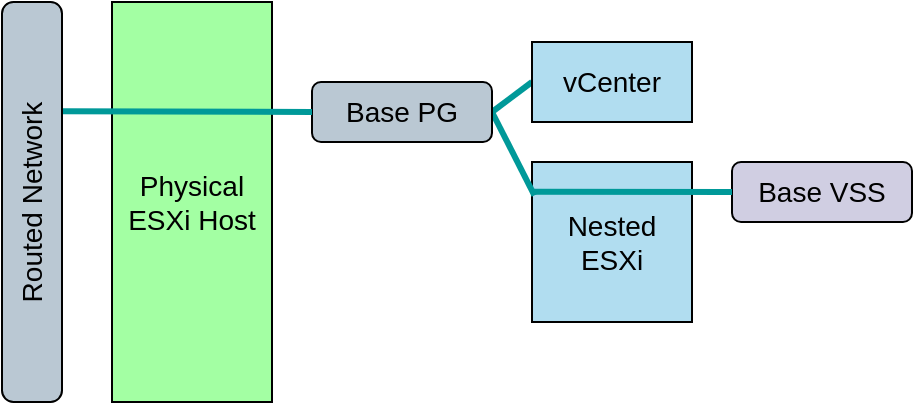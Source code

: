 <mxfile>
    <diagram name="Base" id="tK3A8KynTnOAC3yaelCi">
        <mxGraphModel dx="1652" dy="813" grid="1" gridSize="10" guides="1" tooltips="1" connect="1" arrows="1" fold="1" page="1" pageScale="1" pageWidth="827" pageHeight="1169" math="0" shadow="0">
            <root>
                <mxCell id="4wrY8-Yz3aDViMEOPcPy-0"/>
                <mxCell id="4wrY8-Yz3aDViMEOPcPy-1" parent="4wrY8-Yz3aDViMEOPcPy-0"/>
                <mxCell id="rxvxUCP9rLQc68GG6ByH-21" value="&lt;font color=&quot;#000000&quot; style=&quot;font-size: 14px;&quot;&gt;Nested ESXi&lt;/font&gt;" style="rounded=0;whiteSpace=wrap;html=1;fillColor=#b1ddf0;fontSize=14;strokeColor=#000000;" parent="4wrY8-Yz3aDViMEOPcPy-1" vertex="1">
                    <mxGeometry x="450" y="330" width="80" height="80" as="geometry"/>
                </mxCell>
                <mxCell id="rxvxUCP9rLQc68GG6ByH-28" value="&lt;font color=&quot;#000000&quot; style=&quot;font-size: 14px&quot;&gt;Base VSS&lt;/font&gt;" style="rounded=1;whiteSpace=wrap;html=1;fillColor=#d0cee2;fontSize=14;strokeColor=#000000;" parent="4wrY8-Yz3aDViMEOPcPy-1" vertex="1">
                    <mxGeometry x="550" y="330" width="90" height="30" as="geometry"/>
                </mxCell>
                <mxCell id="rxvxUCP9rLQc68GG6ByH-30" value="" style="edgeStyle=none;html=1;exitX=1;exitY=0.5;exitDx=0;exitDy=0;entryX=0;entryY=0.5;entryDx=0;entryDy=0;endArrow=none;endFill=0;strokeWidth=3;fontSize=14;strokeColor=#009999;" parent="4wrY8-Yz3aDViMEOPcPy-1" source="rxvxUCP9rLQc68GG6ByH-34" target="rxvxUCP9rLQc68GG6ByH-36" edge="1">
                    <mxGeometry relative="1" as="geometry">
                        <mxPoint x="430" y="265" as="sourcePoint"/>
                        <mxPoint x="630" y="445" as="targetPoint"/>
                    </mxGeometry>
                </mxCell>
                <mxCell id="rxvxUCP9rLQc68GG6ByH-32" value="" style="edgeStyle=none;html=1;exitX=1;exitY=0.5;exitDx=0;exitDy=0;endArrow=none;endFill=0;strokeWidth=3;fontSize=14;strokeColor=#009999;entryX=0.015;entryY=0.208;entryDx=0;entryDy=0;entryPerimeter=0;" parent="4wrY8-Yz3aDViMEOPcPy-1" source="rxvxUCP9rLQc68GG6ByH-34" target="rxvxUCP9rLQc68GG6ByH-21" edge="1">
                    <mxGeometry relative="1" as="geometry">
                        <mxPoint x="423" y="320" as="sourcePoint"/>
                        <mxPoint x="440" y="390" as="targetPoint"/>
                    </mxGeometry>
                </mxCell>
                <mxCell id="rxvxUCP9rLQc68GG6ByH-33" style="edgeStyle=none;html=1;entryX=0;entryY=0.5;entryDx=0;entryDy=0;endArrow=none;endFill=0;strokeWidth=3;fontSize=14;strokeColor=#009999;exitX=0.003;exitY=0.186;exitDx=0;exitDy=0;exitPerimeter=0;" parent="4wrY8-Yz3aDViMEOPcPy-1" source="rxvxUCP9rLQc68GG6ByH-21" target="rxvxUCP9rLQc68GG6ByH-28" edge="1">
                    <mxGeometry relative="1" as="geometry">
                        <mxPoint x="450" y="350" as="sourcePoint"/>
                        <mxPoint x="560" y="405" as="targetPoint"/>
                    </mxGeometry>
                </mxCell>
                <mxCell id="rxvxUCP9rLQc68GG6ByH-34" value="&lt;font color=&quot;#000000&quot; style=&quot;font-size: 14px&quot;&gt;Base&amp;nbsp;PG&lt;/font&gt;" style="rounded=1;whiteSpace=wrap;html=1;fillColor=#bac8d3;fontSize=14;strokeColor=#000000;" parent="4wrY8-Yz3aDViMEOPcPy-1" vertex="1">
                    <mxGeometry x="340" y="290" width="90" height="30" as="geometry"/>
                </mxCell>
                <mxCell id="rxvxUCP9rLQc68GG6ByH-36" value="&lt;font color=&quot;#000000&quot; style=&quot;font-size: 14px;&quot;&gt;vCenter&lt;/font&gt;" style="rounded=0;whiteSpace=wrap;html=1;fillColor=#b1ddf0;fontSize=14;strokeColor=#000000;" parent="4wrY8-Yz3aDViMEOPcPy-1" vertex="1">
                    <mxGeometry x="450" y="270" width="80" height="40" as="geometry"/>
                </mxCell>
                <mxCell id="rxvxUCP9rLQc68GG6ByH-37" value="&lt;font color=&quot;#000000&quot; style=&quot;font-size: 14px;&quot;&gt;Physical&lt;br style=&quot;font-size: 14px;&quot;&gt;ESXi Host&lt;/font&gt;" style="rounded=0;whiteSpace=wrap;html=1;fillColor=#A3FFA3;fontSize=14;strokeColor=#000000;" parent="4wrY8-Yz3aDViMEOPcPy-1" vertex="1">
                    <mxGeometry x="240" y="250" width="80" height="200" as="geometry"/>
                </mxCell>
                <mxCell id="rxvxUCP9rLQc68GG6ByH-38" style="edgeStyle=none;html=1;entryX=0;entryY=0.5;entryDx=0;entryDy=0;endArrow=none;endFill=0;strokeWidth=3;fontSize=14;strokeColor=#009999;exitX=0.727;exitY=1.001;exitDx=0;exitDy=0;exitPerimeter=0;" parent="4wrY8-Yz3aDViMEOPcPy-1" source="rxvxUCP9rLQc68GG6ByH-39" target="rxvxUCP9rLQc68GG6ByH-34" edge="1">
                    <mxGeometry relative="1" as="geometry">
                        <mxPoint x="218" y="285" as="sourcePoint"/>
                        <mxPoint x="342.5" y="310" as="targetPoint"/>
                    </mxGeometry>
                </mxCell>
                <mxCell id="rxvxUCP9rLQc68GG6ByH-39" value="&lt;font color=&quot;#000000&quot; style=&quot;font-size: 14px;&quot;&gt;Routed Network&lt;/font&gt;" style="rounded=1;whiteSpace=wrap;html=1;fillColor=#bac8d3;rotation=270;arcSize=19;fontSize=14;strokeColor=#000000;" parent="4wrY8-Yz3aDViMEOPcPy-1" vertex="1">
                    <mxGeometry x="100" y="335" width="200" height="30" as="geometry"/>
                </mxCell>
            </root>
        </mxGraphModel>
    </diagram>
    <diagram name="Tanzu/vSphere/NSX-T" id="K7p1_40th_jSEDVMfkTQ">
        <mxGraphModel dx="1652" dy="813" grid="1" gridSize="10" guides="1" tooltips="1" connect="1" arrows="1" fold="1" page="1" pageScale="1" pageWidth="827" pageHeight="1169" math="0" shadow="0">
            <root>
                <mxCell id="g4i4I0tqv_Fuks26QB1L-0"/>
                <mxCell id="g4i4I0tqv_Fuks26QB1L-1" parent="g4i4I0tqv_Fuks26QB1L-0"/>
                <mxCell id="g4i4I0tqv_Fuks26QB1L-2" style="edgeStyle=none;html=1;entryX=0;entryY=0.5;entryDx=0;entryDy=0;endArrow=none;endFill=0;strokeWidth=3;fontSize=14;strokeColor=#009999;" parent="g4i4I0tqv_Fuks26QB1L-1" target="g4i4I0tqv_Fuks26QB1L-6" edge="1">
                    <mxGeometry relative="1" as="geometry">
                        <mxPoint x="170" y="385" as="sourcePoint"/>
                    </mxGeometry>
                </mxCell>
                <mxCell id="g4i4I0tqv_Fuks26QB1L-3" value="&lt;font color=&quot;#000000&quot; style=&quot;font-size: 14px;&quot;&gt;Nested ESXi&lt;/font&gt;" style="rounded=0;whiteSpace=wrap;html=1;fillColor=#b1ddf0;fontSize=14;strokeColor=#000000;" parent="g4i4I0tqv_Fuks26QB1L-1" vertex="1">
                    <mxGeometry x="300" y="360" width="80" height="80" as="geometry"/>
                </mxCell>
                <mxCell id="g4i4I0tqv_Fuks26QB1L-4" style="edgeStyle=none;html=1;entryX=0;entryY=0.5;entryDx=0;entryDy=0;endArrow=none;endFill=0;strokeWidth=3;fontSize=14;strokeColor=#009999;exitX=0.003;exitY=0.813;exitDx=0;exitDy=0;exitPerimeter=0;" parent="g4i4I0tqv_Fuks26QB1L-1" source="g4i4I0tqv_Fuks26QB1L-3" target="g4i4I0tqv_Fuks26QB1L-8" edge="1">
                    <mxGeometry relative="1" as="geometry">
                        <mxPoint x="300" y="425" as="sourcePoint"/>
                    </mxGeometry>
                </mxCell>
                <mxCell id="g4i4I0tqv_Fuks26QB1L-5" style="edgeStyle=none;html=1;exitX=0.99;exitY=0.49;exitDx=0;exitDy=0;endArrow=none;endFill=0;strokeWidth=3;fontSize=14;strokeColor=#009999;entryX=0.015;entryY=0.825;entryDx=0;entryDy=0;entryPerimeter=0;exitPerimeter=0;" parent="g4i4I0tqv_Fuks26QB1L-1" source="g4i4I0tqv_Fuks26QB1L-6" target="g4i4I0tqv_Fuks26QB1L-3" edge="1">
                    <mxGeometry relative="1" as="geometry">
                        <mxPoint x="290" y="430" as="targetPoint"/>
                    </mxGeometry>
                </mxCell>
                <mxCell id="g4i4I0tqv_Fuks26QB1L-6" value="&lt;font color=&quot;#000000&quot; style=&quot;font-size: 14px&quot;&gt;TEG PG&lt;/font&gt;" style="rounded=1;whiteSpace=wrap;html=1;fillColor=#bac8d3;fontSize=14;strokeColor=#000000;" parent="g4i4I0tqv_Fuks26QB1L-1" vertex="1">
                    <mxGeometry x="190" y="370" width="90" height="30" as="geometry"/>
                </mxCell>
                <mxCell id="g4i4I0tqv_Fuks26QB1L-7" style="edgeStyle=none;html=1;exitX=0.986;exitY=0.503;exitDx=0;exitDy=0;entryX=0.008;entryY=0.72;entryDx=0;entryDy=0;endArrow=none;endFill=0;strokeWidth=3;fontSize=14;strokeColor=#009999;entryPerimeter=0;exitPerimeter=0;" parent="g4i4I0tqv_Fuks26QB1L-1" source="g4i4I0tqv_Fuks26QB1L-8" target="g4i4I0tqv_Fuks26QB1L-11" edge="1">
                    <mxGeometry relative="1" as="geometry"/>
                </mxCell>
                <mxCell id="g4i4I0tqv_Fuks26QB1L-9" style="edgeStyle=none;html=1;exitX=0.984;exitY=0.482;exitDx=0;exitDy=0;entryX=0.015;entryY=0.247;entryDx=0;entryDy=0;endArrow=none;endFill=0;strokeWidth=3;fontSize=14;strokeColor=#009999;entryPerimeter=0;exitPerimeter=0;" parent="g4i4I0tqv_Fuks26QB1L-1" source="g4i4I0tqv_Fuks26QB1L-10" target="g4i4I0tqv_Fuks26QB1L-11" edge="1">
                    <mxGeometry relative="1" as="geometry"/>
                </mxCell>
                <mxCell id="g4i4I0tqv_Fuks26QB1L-10" value="&lt;font color=&quot;#000000&quot; style=&quot;font-size: 14px&quot;&gt;Base VSS&lt;/font&gt;" style="rounded=1;whiteSpace=wrap;html=1;fillColor=#d0cee2;fontSize=14;strokeColor=#000000;" parent="g4i4I0tqv_Fuks26QB1L-1" vertex="1">
                    <mxGeometry x="400" y="360" width="90" height="30" as="geometry"/>
                </mxCell>
                <mxCell id="g4i4I0tqv_Fuks26QB1L-11" value="&lt;font color=&quot;#000000&quot; style=&quot;font-size: 14px;&quot;&gt;NSX Edge&lt;/font&gt;" style="rounded=0;whiteSpace=wrap;html=1;fillColor=#F0E2C2;fontSize=14;strokeColor=#000000;" parent="g4i4I0tqv_Fuks26QB1L-1" vertex="1">
                    <mxGeometry x="510" y="360" width="80" height="30" as="geometry"/>
                </mxCell>
                <mxCell id="g4i4I0tqv_Fuks26QB1L-12" value="" style="edgeStyle=none;html=1;exitX=1;exitY=0.5;exitDx=0;exitDy=0;entryX=0;entryY=0.5;entryDx=0;entryDy=0;endArrow=none;endFill=0;strokeWidth=3;fontSize=14;strokeColor=#009999;" parent="g4i4I0tqv_Fuks26QB1L-1" source="g4i4I0tqv_Fuks26QB1L-16" target="g4i4I0tqv_Fuks26QB1L-18" edge="1">
                    <mxGeometry relative="1" as="geometry">
                        <mxPoint x="280" y="255" as="sourcePoint"/>
                        <mxPoint x="480" y="435" as="targetPoint"/>
                    </mxGeometry>
                </mxCell>
                <mxCell id="g4i4I0tqv_Fuks26QB1L-13" value="" style="edgeStyle=none;html=1;exitX=1;exitY=0.5;exitDx=0;exitDy=0;entryX=0;entryY=0.5;entryDx=0;entryDy=0;endArrow=none;endFill=0;strokeWidth=3;fontSize=14;strokeColor=#009999;" parent="g4i4I0tqv_Fuks26QB1L-1" source="g4i4I0tqv_Fuks26QB1L-16" target="g4i4I0tqv_Fuks26QB1L-17" edge="1">
                    <mxGeometry relative="1" as="geometry">
                        <mxPoint x="290" y="265" as="sourcePoint"/>
                        <mxPoint x="310" y="330" as="targetPoint"/>
                    </mxGeometry>
                </mxCell>
                <mxCell id="g4i4I0tqv_Fuks26QB1L-14" value="" style="edgeStyle=none;html=1;exitX=1;exitY=0.5;exitDx=0;exitDy=0;endArrow=none;endFill=0;strokeWidth=3;fontSize=14;strokeColor=#009999;entryX=0.015;entryY=0.208;entryDx=0;entryDy=0;entryPerimeter=0;" parent="g4i4I0tqv_Fuks26QB1L-1" source="g4i4I0tqv_Fuks26QB1L-16" target="g4i4I0tqv_Fuks26QB1L-3" edge="1">
                    <mxGeometry relative="1" as="geometry">
                        <mxPoint x="273" y="310" as="sourcePoint"/>
                        <mxPoint x="290" y="380" as="targetPoint"/>
                    </mxGeometry>
                </mxCell>
                <mxCell id="g4i4I0tqv_Fuks26QB1L-15" style="edgeStyle=none;html=1;entryX=0;entryY=0.5;entryDx=0;entryDy=0;endArrow=none;endFill=0;strokeWidth=3;fontSize=14;strokeColor=#009999;exitX=0.003;exitY=0.186;exitDx=0;exitDy=0;exitPerimeter=0;" parent="g4i4I0tqv_Fuks26QB1L-1" source="g4i4I0tqv_Fuks26QB1L-3" target="g4i4I0tqv_Fuks26QB1L-10" edge="1">
                    <mxGeometry relative="1" as="geometry">
                        <mxPoint x="300" y="380" as="sourcePoint"/>
                        <mxPoint x="410" y="435" as="targetPoint"/>
                    </mxGeometry>
                </mxCell>
                <mxCell id="g4i4I0tqv_Fuks26QB1L-16" value="&lt;font color=&quot;#000000&quot; style=&quot;font-size: 14px&quot;&gt;Base&amp;nbsp;PG&lt;/font&gt;" style="rounded=1;whiteSpace=wrap;html=1;fillColor=#bac8d3;fontSize=14;strokeColor=#000000;" parent="g4i4I0tqv_Fuks26QB1L-1" vertex="1">
                    <mxGeometry x="190" y="280" width="90" height="30" as="geometry"/>
                </mxCell>
                <mxCell id="g4i4I0tqv_Fuks26QB1L-17" value="&lt;font color=&quot;#000000&quot; style=&quot;font-size: 14px;&quot;&gt;NSX Manager&lt;/font&gt;" style="rounded=0;whiteSpace=wrap;html=1;fillColor=#b1ddf0;fontSize=14;strokeColor=#000000;" parent="g4i4I0tqv_Fuks26QB1L-1" vertex="1">
                    <mxGeometry x="300" y="240" width="80" height="40" as="geometry"/>
                </mxCell>
                <mxCell id="g4i4I0tqv_Fuks26QB1L-18" value="&lt;font color=&quot;#000000&quot; style=&quot;font-size: 14px;&quot;&gt;vCenter&lt;/font&gt;" style="rounded=0;whiteSpace=wrap;html=1;fillColor=#b1ddf0;fontSize=14;strokeColor=#000000;" parent="g4i4I0tqv_Fuks26QB1L-1" vertex="1">
                    <mxGeometry x="300" y="300" width="80" height="40" as="geometry"/>
                </mxCell>
                <mxCell id="g4i4I0tqv_Fuks26QB1L-19" value="&lt;font color=&quot;#000000&quot; style=&quot;font-size: 14px;&quot;&gt;Physical&lt;br style=&quot;font-size: 14px;&quot;&gt;ESXi Host&lt;/font&gt;" style="rounded=0;whiteSpace=wrap;html=1;fillColor=#A3FFA3;fontSize=14;strokeColor=#000000;" parent="g4i4I0tqv_Fuks26QB1L-1" vertex="1">
                    <mxGeometry x="90" y="240" width="80" height="200" as="geometry"/>
                </mxCell>
                <mxCell id="g4i4I0tqv_Fuks26QB1L-20" style="edgeStyle=none;html=1;entryX=0;entryY=0.5;entryDx=0;entryDy=0;endArrow=none;endFill=0;strokeWidth=3;fontSize=14;strokeColor=#009999;exitX=0.727;exitY=1.001;exitDx=0;exitDy=0;exitPerimeter=0;" parent="g4i4I0tqv_Fuks26QB1L-1" source="g4i4I0tqv_Fuks26QB1L-21" target="g4i4I0tqv_Fuks26QB1L-16" edge="1">
                    <mxGeometry relative="1" as="geometry">
                        <mxPoint x="68" y="275" as="sourcePoint"/>
                        <mxPoint x="192.5" y="300" as="targetPoint"/>
                    </mxGeometry>
                </mxCell>
                <mxCell id="g4i4I0tqv_Fuks26QB1L-21" value="&lt;font color=&quot;#000000&quot; style=&quot;font-size: 14px;&quot;&gt;Routed Network&lt;/font&gt;" style="rounded=1;whiteSpace=wrap;html=1;fillColor=#bac8d3;rotation=270;arcSize=19;fontSize=14;strokeColor=#000000;" parent="g4i4I0tqv_Fuks26QB1L-1" vertex="1">
                    <mxGeometry x="-50" y="325" width="200" height="30" as="geometry"/>
                </mxCell>
                <mxCell id="g4i4I0tqv_Fuks26QB1L-25" style="edgeStyle=none;html=1;exitX=1;exitY=0.5;exitDx=0;exitDy=0;entryX=0;entryY=0.5;entryDx=0;entryDy=0;endArrow=none;endFill=0;strokeWidth=3;fontSize=14;strokeColor=#009999;" parent="g4i4I0tqv_Fuks26QB1L-1" source="g4i4I0tqv_Fuks26QB1L-8" target="g4i4I0tqv_Fuks26QB1L-23" edge="1">
                    <mxGeometry relative="1" as="geometry">
                        <mxPoint x="498.56" y="384.46" as="sourcePoint"/>
                        <mxPoint x="521.2" y="377.41" as="targetPoint"/>
                    </mxGeometry>
                </mxCell>
                <mxCell id="g4i4I0tqv_Fuks26QB1L-8" value="&lt;font color=&quot;#000000&quot; style=&quot;font-size: 14px&quot;&gt;NSX VDS&lt;/font&gt;" style="rounded=1;whiteSpace=wrap;html=1;fillColor=#d0cee2;fontSize=14;strokeColor=#000000;" parent="g4i4I0tqv_Fuks26QB1L-1" vertex="1">
                    <mxGeometry x="400" y="410" width="90" height="30" as="geometry"/>
                </mxCell>
                <mxCell id="g4i4I0tqv_Fuks26QB1L-23" value="&lt;font color=&quot;#000000&quot; style=&quot;font-size: 14px&quot;&gt;Supervisor Cluster&lt;/font&gt;" style="rounded=0;whiteSpace=wrap;html=1;fillColor=#F0E2C2;fontSize=14;strokeColor=#000000;" parent="g4i4I0tqv_Fuks26QB1L-1" vertex="1">
                    <mxGeometry x="510" y="400" width="80" height="40" as="geometry"/>
                </mxCell>
            </root>
        </mxGraphModel>
    </diagram>
    <diagram name="Tanzu/Multi-Cloud/Avi" id="4Md6c_fVoPyAcnvcIY_P">
        <mxGraphModel dx="1652" dy="813" grid="1" gridSize="10" guides="1" tooltips="1" connect="1" arrows="1" fold="1" page="1" pageScale="1" pageWidth="827" pageHeight="1169" math="0" shadow="0">
            <root>
                <mxCell id="IWIfJaXxoviTpQNNbO5s-0"/>
                <mxCell id="IWIfJaXxoviTpQNNbO5s-1" parent="IWIfJaXxoviTpQNNbO5s-0"/>
                <mxCell id="IWIfJaXxoviTpQNNbO5s-2" style="edgeStyle=none;html=1;entryX=0;entryY=0.5;entryDx=0;entryDy=0;endArrow=none;endFill=0;strokeWidth=3;fontSize=14;strokeColor=#009999;" parent="IWIfJaXxoviTpQNNbO5s-1" target="IWIfJaXxoviTpQNNbO5s-6" edge="1">
                    <mxGeometry relative="1" as="geometry">
                        <mxPoint x="65" y="385" as="sourcePoint"/>
                    </mxGeometry>
                </mxCell>
                <mxCell id="IWIfJaXxoviTpQNNbO5s-3" value="&lt;font color=&quot;#000000&quot; style=&quot;font-size: 14px;&quot;&gt;Nested ESXi&lt;/font&gt;" style="rounded=0;whiteSpace=wrap;html=1;fillColor=#b1ddf0;fontSize=14;strokeColor=#000000;" parent="IWIfJaXxoviTpQNNbO5s-1" vertex="1">
                    <mxGeometry x="300" y="360" width="80" height="80" as="geometry"/>
                </mxCell>
                <mxCell id="IWIfJaXxoviTpQNNbO5s-4" style="edgeStyle=none;html=1;entryX=0;entryY=0.5;entryDx=0;entryDy=0;endArrow=none;endFill=0;strokeWidth=3;fontSize=14;strokeColor=#009999;exitX=0.003;exitY=0.813;exitDx=0;exitDy=0;exitPerimeter=0;" parent="IWIfJaXxoviTpQNNbO5s-1" source="IWIfJaXxoviTpQNNbO5s-3" target="IWIfJaXxoviTpQNNbO5s-22" edge="1">
                    <mxGeometry relative="1" as="geometry">
                        <mxPoint x="300" y="425" as="sourcePoint"/>
                    </mxGeometry>
                </mxCell>
                <mxCell id="IWIfJaXxoviTpQNNbO5s-5" style="edgeStyle=none;html=1;exitX=0.99;exitY=0.49;exitDx=0;exitDy=0;endArrow=none;endFill=0;strokeWidth=3;fontSize=14;strokeColor=#009999;entryX=0.015;entryY=0.825;entryDx=0;entryDy=0;entryPerimeter=0;exitPerimeter=0;" parent="IWIfJaXxoviTpQNNbO5s-1" source="IWIfJaXxoviTpQNNbO5s-6" target="IWIfJaXxoviTpQNNbO5s-3" edge="1">
                    <mxGeometry relative="1" as="geometry">
                        <mxPoint x="290" y="430" as="targetPoint"/>
                    </mxGeometry>
                </mxCell>
                <mxCell id="IWIfJaXxoviTpQNNbO5s-6" value="&lt;font color=&quot;#000000&quot; style=&quot;font-size: 14px&quot;&gt;Trunk PG&lt;/font&gt;" style="rounded=1;whiteSpace=wrap;html=1;fillColor=#bac8d3;fontSize=14;strokeColor=#000000;" parent="IWIfJaXxoviTpQNNbO5s-1" vertex="1">
                    <mxGeometry x="190" y="370" width="90" height="30" as="geometry"/>
                </mxCell>
                <mxCell id="IWIfJaXxoviTpQNNbO5s-7" style="edgeStyle=none;html=1;exitX=0.986;exitY=0.503;exitDx=0;exitDy=0;entryX=0.008;entryY=0.72;entryDx=0;entryDy=0;endArrow=none;endFill=0;strokeWidth=3;fontSize=14;strokeColor=#009999;entryPerimeter=0;exitPerimeter=0;startArrow=none;" parent="IWIfJaXxoviTpQNNbO5s-1" source="IWIfJaXxoviTpQNNbO5s-25" target="IWIfJaXxoviTpQNNbO5s-10" edge="1">
                    <mxGeometry relative="1" as="geometry"/>
                </mxCell>
                <mxCell id="IWIfJaXxoviTpQNNbO5s-9" value="&lt;font color=&quot;#000000&quot; style=&quot;font-size: 14px&quot;&gt;Base VSS&lt;/font&gt;" style="rounded=1;whiteSpace=wrap;html=1;fillColor=#d0cee2;fontSize=14;strokeColor=#000000;" parent="IWIfJaXxoviTpQNNbO5s-1" vertex="1">
                    <mxGeometry x="400" y="360" width="90" height="30" as="geometry"/>
                </mxCell>
                <mxCell id="IWIfJaXxoviTpQNNbO5s-11" value="" style="edgeStyle=none;html=1;exitX=1;exitY=0.5;exitDx=0;exitDy=0;entryX=0;entryY=0.5;entryDx=0;entryDy=0;endArrow=none;endFill=0;strokeWidth=3;fontSize=14;strokeColor=#009999;" parent="IWIfJaXxoviTpQNNbO5s-1" source="IWIfJaXxoviTpQNNbO5s-15" target="IWIfJaXxoviTpQNNbO5s-17" edge="1">
                    <mxGeometry relative="1" as="geometry">
                        <mxPoint x="280" y="255" as="sourcePoint"/>
                        <mxPoint x="480" y="435" as="targetPoint"/>
                    </mxGeometry>
                </mxCell>
                <mxCell id="IWIfJaXxoviTpQNNbO5s-12" value="" style="edgeStyle=none;html=1;exitX=1;exitY=0.5;exitDx=0;exitDy=0;entryX=0;entryY=0.5;entryDx=0;entryDy=0;endArrow=none;endFill=0;strokeWidth=3;fontSize=14;strokeColor=#009999;" parent="IWIfJaXxoviTpQNNbO5s-1" source="IWIfJaXxoviTpQNNbO5s-15" target="IWIfJaXxoviTpQNNbO5s-16" edge="1">
                    <mxGeometry relative="1" as="geometry">
                        <mxPoint x="290" y="265" as="sourcePoint"/>
                        <mxPoint x="310" y="330" as="targetPoint"/>
                    </mxGeometry>
                </mxCell>
                <mxCell id="IWIfJaXxoviTpQNNbO5s-13" value="" style="edgeStyle=none;html=1;exitX=1;exitY=0.5;exitDx=0;exitDy=0;endArrow=none;endFill=0;strokeWidth=3;fontSize=14;strokeColor=#009999;entryX=0.015;entryY=0.208;entryDx=0;entryDy=0;entryPerimeter=0;" parent="IWIfJaXxoviTpQNNbO5s-1" source="IWIfJaXxoviTpQNNbO5s-15" target="IWIfJaXxoviTpQNNbO5s-3" edge="1">
                    <mxGeometry relative="1" as="geometry">
                        <mxPoint x="273" y="310" as="sourcePoint"/>
                        <mxPoint x="290" y="380" as="targetPoint"/>
                    </mxGeometry>
                </mxCell>
                <mxCell id="IWIfJaXxoviTpQNNbO5s-14" style="edgeStyle=none;html=1;entryX=0;entryY=0.5;entryDx=0;entryDy=0;endArrow=none;endFill=0;strokeWidth=3;fontSize=14;strokeColor=#009999;exitX=0.003;exitY=0.186;exitDx=0;exitDy=0;exitPerimeter=0;" parent="IWIfJaXxoviTpQNNbO5s-1" source="IWIfJaXxoviTpQNNbO5s-3" target="IWIfJaXxoviTpQNNbO5s-9" edge="1">
                    <mxGeometry relative="1" as="geometry">
                        <mxPoint x="300" y="380" as="sourcePoint"/>
                        <mxPoint x="410" y="435" as="targetPoint"/>
                    </mxGeometry>
                </mxCell>
                <mxCell id="IWIfJaXxoviTpQNNbO5s-15" value="&lt;font color=&quot;#000000&quot; style=&quot;font-size: 14px&quot;&gt;Base&amp;nbsp;PG&lt;/font&gt;" style="rounded=1;whiteSpace=wrap;html=1;fillColor=#bac8d3;fontSize=14;strokeColor=#000000;" parent="IWIfJaXxoviTpQNNbO5s-1" vertex="1">
                    <mxGeometry x="190" y="280" width="90" height="30" as="geometry"/>
                </mxCell>
                <mxCell id="IWIfJaXxoviTpQNNbO5s-16" value="&lt;font color=&quot;#000000&quot; style=&quot;font-size: 14px&quot;&gt;Avi Controller&lt;/font&gt;" style="rounded=0;whiteSpace=wrap;html=1;fillColor=#b1ddf0;fontSize=14;strokeColor=#000000;" parent="IWIfJaXxoviTpQNNbO5s-1" vertex="1">
                    <mxGeometry x="300" y="240" width="80" height="40" as="geometry"/>
                </mxCell>
                <mxCell id="IWIfJaXxoviTpQNNbO5s-17" value="&lt;font color=&quot;#000000&quot; style=&quot;font-size: 14px;&quot;&gt;vCenter&lt;/font&gt;" style="rounded=0;whiteSpace=wrap;html=1;fillColor=#b1ddf0;fontSize=14;strokeColor=#000000;" parent="IWIfJaXxoviTpQNNbO5s-1" vertex="1">
                    <mxGeometry x="300" y="300" width="80" height="40" as="geometry"/>
                </mxCell>
                <mxCell id="IWIfJaXxoviTpQNNbO5s-18" value="&lt;font color=&quot;#000000&quot; style=&quot;font-size: 14px;&quot;&gt;Physical&lt;br style=&quot;font-size: 14px;&quot;&gt;ESXi Host&lt;/font&gt;" style="rounded=0;whiteSpace=wrap;html=1;fillColor=#A3FFA3;fontSize=14;strokeColor=#000000;" parent="IWIfJaXxoviTpQNNbO5s-1" vertex="1">
                    <mxGeometry x="90" y="240" width="80" height="200" as="geometry"/>
                </mxCell>
                <mxCell id="IWIfJaXxoviTpQNNbO5s-19" style="edgeStyle=none;html=1;entryX=0;entryY=0.5;entryDx=0;entryDy=0;endArrow=none;endFill=0;strokeWidth=3;fontSize=14;strokeColor=#009999;exitX=0.727;exitY=1.001;exitDx=0;exitDy=0;exitPerimeter=0;" parent="IWIfJaXxoviTpQNNbO5s-1" source="IWIfJaXxoviTpQNNbO5s-20" target="IWIfJaXxoviTpQNNbO5s-15" edge="1">
                    <mxGeometry relative="1" as="geometry">
                        <mxPoint x="68" y="275" as="sourcePoint"/>
                        <mxPoint x="192.5" y="300" as="targetPoint"/>
                    </mxGeometry>
                </mxCell>
                <mxCell id="IWIfJaXxoviTpQNNbO5s-20" value="&lt;font color=&quot;#000000&quot; style=&quot;font-size: 14px;&quot;&gt;Routed Network&lt;/font&gt;" style="rounded=1;whiteSpace=wrap;html=1;fillColor=#bac8d3;rotation=270;arcSize=19;fontSize=14;strokeColor=#000000;" parent="IWIfJaXxoviTpQNNbO5s-1" vertex="1">
                    <mxGeometry x="-50" y="325" width="200" height="30" as="geometry"/>
                </mxCell>
                <mxCell id="IWIfJaXxoviTpQNNbO5s-22" value="&lt;font color=&quot;#000000&quot; style=&quot;font-size: 14px&quot;&gt;Trunk VDS&lt;/font&gt;" style="rounded=1;whiteSpace=wrap;html=1;fillColor=#d0cee2;fontSize=14;strokeColor=#000000;" parent="IWIfJaXxoviTpQNNbO5s-1" vertex="1">
                    <mxGeometry x="400" y="410" width="90" height="30" as="geometry"/>
                </mxCell>
                <mxCell id="IWIfJaXxoviTpQNNbO5s-23" value="&lt;font color=&quot;#000000&quot; style=&quot;font-size: 14px&quot;&gt;TKG Nodes&amp;nbsp;&lt;/font&gt;" style="rounded=0;whiteSpace=wrap;html=1;fillColor=#F0E2C2;fontSize=14;strokeColor=#000000;" parent="IWIfJaXxoviTpQNNbO5s-1" vertex="1">
                    <mxGeometry x="620" y="400" width="80" height="40" as="geometry"/>
                </mxCell>
                <mxCell id="IWIfJaXxoviTpQNNbO5s-30" style="edgeStyle=none;html=1;exitX=1;exitY=0.5;exitDx=0;exitDy=0;entryX=0;entryY=0.25;entryDx=0;entryDy=0;labelBackgroundColor=#00994D;fontSize=14;fontColor=#00CCCC;endArrow=none;endFill=0;strokeColor=#009999;strokeWidth=3;" parent="IWIfJaXxoviTpQNNbO5s-1" source="IWIfJaXxoviTpQNNbO5s-24" target="IWIfJaXxoviTpQNNbO5s-10" edge="1">
                    <mxGeometry relative="1" as="geometry"/>
                </mxCell>
                <mxCell id="IWIfJaXxoviTpQNNbO5s-24" value="&lt;font color=&quot;#000000&quot; style=&quot;font-size: 14px&quot;&gt;vm-network PG&lt;/font&gt;" style="rounded=1;whiteSpace=wrap;html=1;fontSize=14;strokeColor=#000000;fillColor=#CCFFCC;" parent="IWIfJaXxoviTpQNNbO5s-1" vertex="1">
                    <mxGeometry x="480" y="350" width="110" height="20" as="geometry"/>
                </mxCell>
                <mxCell id="IWIfJaXxoviTpQNNbO5s-25" value="&lt;font color=&quot;#000000&quot; style=&quot;font-size: 14px&quot;&gt;VIP VLAN/PG&lt;/font&gt;" style="rounded=1;whiteSpace=wrap;html=1;fontSize=14;strokeColor=#000000;fillColor=#CCFFCC;" parent="IWIfJaXxoviTpQNNbO5s-1" vertex="1">
                    <mxGeometry x="480" y="400" width="110" height="20" as="geometry"/>
                </mxCell>
                <mxCell id="IWIfJaXxoviTpQNNbO5s-29" style="edgeStyle=none;html=1;exitX=1;exitY=0.5;exitDx=0;exitDy=0;entryX=0;entryY=0.5;entryDx=0;entryDy=0;labelBackgroundColor=#00994D;fontSize=14;fontColor=#00CCCC;strokeColor=#009999;endArrow=none;endFill=0;strokeWidth=3;" parent="IWIfJaXxoviTpQNNbO5s-1" source="IWIfJaXxoviTpQNNbO5s-27" target="IWIfJaXxoviTpQNNbO5s-23" edge="1">
                    <mxGeometry relative="1" as="geometry"/>
                </mxCell>
                <mxCell id="Bm3UpFKuO1vXyt_ZwKGh-0" style="edgeStyle=none;html=1;exitX=1;exitY=0.5;exitDx=0;exitDy=0;entryX=0;entryY=0.75;entryDx=0;entryDy=0;labelBackgroundColor=#00994D;fontSize=14;fontColor=#00CCCC;endArrow=none;endFill=0;strokeColor=#009999;strokeWidth=3;" parent="IWIfJaXxoviTpQNNbO5s-1" source="IWIfJaXxoviTpQNNbO5s-27" target="IWIfJaXxoviTpQNNbO5s-10" edge="1">
                    <mxGeometry relative="1" as="geometry"/>
                </mxCell>
                <mxCell id="IWIfJaXxoviTpQNNbO5s-27" value="&lt;font color=&quot;#000000&quot; style=&quot;font-size: 14px&quot;&gt;Node VLAN/PG&lt;/font&gt;" style="rounded=1;whiteSpace=wrap;html=1;fontSize=14;strokeColor=#000000;fillColor=#CCFFCC;" parent="IWIfJaXxoviTpQNNbO5s-1" vertex="1">
                    <mxGeometry x="480" y="420" width="110" height="20" as="geometry"/>
                </mxCell>
                <mxCell id="IWIfJaXxoviTpQNNbO5s-10" value="&lt;font color=&quot;#000000&quot; style=&quot;font-size: 14px&quot;&gt;Avi SE&lt;/font&gt;" style="rounded=0;whiteSpace=wrap;html=1;fillColor=#F0E2C2;fontSize=14;strokeColor=#000000;" parent="IWIfJaXxoviTpQNNbO5s-1" vertex="1">
                    <mxGeometry x="620" y="350" width="80" height="30" as="geometry"/>
                </mxCell>
            </root>
        </mxGraphModel>
    </diagram>
    <diagram id="fDrhJ2PhEQlerFfhoCLE" name="NSX-T-Opinionated">
        <mxGraphModel dx="1652" dy="813" grid="1" gridSize="10" guides="1" tooltips="1" connect="1" arrows="1" fold="1" page="1" pageScale="1" pageWidth="827" pageHeight="1169" math="0" shadow="0">
            <root>
                <mxCell id="0"/>
                <mxCell id="1" parent="0"/>
                <mxCell id="15" style="edgeStyle=none;html=1;entryX=0;entryY=0.5;entryDx=0;entryDy=0;endArrow=none;endFill=0;strokeWidth=3;fontSize=14;strokeColor=#009999;" parent="1" target="9" edge="1">
                    <mxGeometry relative="1" as="geometry">
                        <mxPoint x="310" y="385" as="sourcePoint"/>
                    </mxGeometry>
                </mxCell>
                <mxCell id="5" value="&lt;font color=&quot;#000000&quot; style=&quot;font-size: 14px;&quot;&gt;Nested ESXi&lt;/font&gt;" style="rounded=0;whiteSpace=wrap;html=1;fillColor=#b1ddf0;fontSize=14;strokeColor=#000000;" parent="1" vertex="1">
                    <mxGeometry x="440" y="360" width="80" height="80" as="geometry"/>
                </mxCell>
                <mxCell id="20" style="edgeStyle=none;html=1;entryX=0;entryY=0.5;entryDx=0;entryDy=0;endArrow=none;endFill=0;strokeWidth=3;fontSize=14;strokeColor=#009999;exitX=0.003;exitY=0.813;exitDx=0;exitDy=0;exitPerimeter=0;" parent="1" source="5" target="12" edge="1">
                    <mxGeometry relative="1" as="geometry">
                        <mxPoint x="440" y="425" as="sourcePoint"/>
                    </mxGeometry>
                </mxCell>
                <mxCell id="19" style="edgeStyle=none;html=1;exitX=0.99;exitY=0.49;exitDx=0;exitDy=0;endArrow=none;endFill=0;strokeWidth=3;fontSize=14;strokeColor=#009999;entryX=0.015;entryY=0.825;entryDx=0;entryDy=0;entryPerimeter=0;exitPerimeter=0;" parent="1" source="9" target="5" edge="1">
                    <mxGeometry relative="1" as="geometry">
                        <mxPoint x="430" y="430" as="targetPoint"/>
                    </mxGeometry>
                </mxCell>
                <mxCell id="9" value="&lt;font color=&quot;#000000&quot; style=&quot;font-size: 14px&quot;&gt;TEG PG&lt;/font&gt;" style="rounded=1;whiteSpace=wrap;html=1;fillColor=#bac8d3;fontSize=14;strokeColor=#000000;" parent="1" vertex="1">
                    <mxGeometry x="330" y="370" width="90" height="30" as="geometry"/>
                </mxCell>
                <mxCell id="22" style="edgeStyle=none;html=1;exitX=0.986;exitY=0.503;exitDx=0;exitDy=0;entryX=0.008;entryY=0.72;entryDx=0;entryDy=0;endArrow=none;endFill=0;strokeWidth=3;fontSize=14;strokeColor=#009999;entryPerimeter=0;exitPerimeter=0;" parent="1" source="12" target="11" edge="1">
                    <mxGeometry relative="1" as="geometry"/>
                </mxCell>
                <mxCell id="12" value="&lt;font color=&quot;#000000&quot; style=&quot;font-size: 14px&quot;&gt;NSX VDS&lt;/font&gt;" style="rounded=1;whiteSpace=wrap;html=1;fillColor=#d0cee2;fontSize=14;strokeColor=#000000;" parent="1" vertex="1">
                    <mxGeometry x="540" y="410" width="90" height="30" as="geometry"/>
                </mxCell>
                <mxCell id="23" style="edgeStyle=none;html=1;exitX=0.984;exitY=0.482;exitDx=0;exitDy=0;entryX=0.015;entryY=0.247;entryDx=0;entryDy=0;endArrow=none;endFill=0;strokeWidth=3;fontSize=14;strokeColor=#009999;entryPerimeter=0;exitPerimeter=0;" parent="1" source="13" target="11" edge="1">
                    <mxGeometry relative="1" as="geometry"/>
                </mxCell>
                <mxCell id="13" value="&lt;font color=&quot;#000000&quot; style=&quot;font-size: 14px&quot;&gt;Base VSS&lt;/font&gt;" style="rounded=1;whiteSpace=wrap;html=1;fillColor=#d0cee2;fontSize=14;strokeColor=#000000;" parent="1" vertex="1">
                    <mxGeometry x="540" y="360" width="90" height="30" as="geometry"/>
                </mxCell>
                <mxCell id="11" value="&lt;font color=&quot;#000000&quot; style=&quot;font-size: 14px;&quot;&gt;NSX Edge&lt;/font&gt;" style="rounded=0;whiteSpace=wrap;html=1;fillColor=#F0E2C2;fontSize=14;strokeColor=#000000;" parent="1" vertex="1">
                    <mxGeometry x="650" y="380" width="80" height="40" as="geometry"/>
                </mxCell>
                <mxCell id="EQ6RnmKZsp3lRpIGWAD8-25" value="" style="edgeStyle=none;html=1;exitX=1;exitY=0.5;exitDx=0;exitDy=0;entryX=0;entryY=0.5;entryDx=0;entryDy=0;endArrow=none;endFill=0;strokeWidth=3;fontSize=14;strokeColor=#009999;" parent="1" source="10" target="7" edge="1">
                    <mxGeometry relative="1" as="geometry">
                        <mxPoint x="420" y="255" as="sourcePoint"/>
                        <mxPoint x="620" y="435" as="targetPoint"/>
                    </mxGeometry>
                </mxCell>
                <mxCell id="EQ6RnmKZsp3lRpIGWAD8-27" value="" style="edgeStyle=none;html=1;exitX=1;exitY=0.5;exitDx=0;exitDy=0;entryX=0;entryY=0.5;entryDx=0;entryDy=0;endArrow=none;endFill=0;strokeWidth=3;fontSize=14;strokeColor=#009999;" parent="1" source="10" target="6" edge="1">
                    <mxGeometry relative="1" as="geometry">
                        <mxPoint x="430" y="265" as="sourcePoint"/>
                        <mxPoint x="450" y="330" as="targetPoint"/>
                    </mxGeometry>
                </mxCell>
                <mxCell id="EQ6RnmKZsp3lRpIGWAD8-30" value="" style="edgeStyle=none;html=1;exitX=1;exitY=0.5;exitDx=0;exitDy=0;endArrow=none;endFill=0;strokeWidth=3;fontSize=14;strokeColor=#009999;entryX=0.015;entryY=0.208;entryDx=0;entryDy=0;entryPerimeter=0;" parent="1" source="10" target="5" edge="1">
                    <mxGeometry relative="1" as="geometry">
                        <mxPoint x="413" y="310" as="sourcePoint"/>
                        <mxPoint x="430" y="380" as="targetPoint"/>
                    </mxGeometry>
                </mxCell>
                <mxCell id="EQ6RnmKZsp3lRpIGWAD8-32" style="edgeStyle=none;html=1;entryX=0;entryY=0.5;entryDx=0;entryDy=0;endArrow=none;endFill=0;strokeWidth=3;fontSize=14;strokeColor=#009999;exitX=0.003;exitY=0.186;exitDx=0;exitDy=0;exitPerimeter=0;" parent="1" source="5" target="13" edge="1">
                    <mxGeometry relative="1" as="geometry">
                        <mxPoint x="440" y="380" as="sourcePoint"/>
                        <mxPoint x="550" y="435" as="targetPoint"/>
                    </mxGeometry>
                </mxCell>
                <mxCell id="10" value="&lt;font color=&quot;#000000&quot; style=&quot;font-size: 14px&quot;&gt;Base&amp;nbsp;PG&lt;/font&gt;" style="rounded=1;whiteSpace=wrap;html=1;fillColor=#bac8d3;fontSize=14;strokeColor=#000000;" parent="1" vertex="1">
                    <mxGeometry x="330" y="280" width="90" height="30" as="geometry"/>
                </mxCell>
                <mxCell id="6" value="&lt;font color=&quot;#000000&quot; style=&quot;font-size: 14px;&quot;&gt;NSX Manager&lt;/font&gt;" style="rounded=0;whiteSpace=wrap;html=1;fillColor=#b1ddf0;fontSize=14;strokeColor=#000000;" parent="1" vertex="1">
                    <mxGeometry x="440" y="240" width="80" height="40" as="geometry"/>
                </mxCell>
                <mxCell id="7" value="&lt;font color=&quot;#000000&quot; style=&quot;font-size: 14px;&quot;&gt;vCenter&lt;/font&gt;" style="rounded=0;whiteSpace=wrap;html=1;fillColor=#b1ddf0;fontSize=14;strokeColor=#000000;" parent="1" vertex="1">
                    <mxGeometry x="440" y="300" width="80" height="40" as="geometry"/>
                </mxCell>
                <mxCell id="2" value="&lt;font color=&quot;#000000&quot; style=&quot;font-size: 14px;&quot;&gt;Physical&lt;br style=&quot;font-size: 14px;&quot;&gt;ESXi Host&lt;/font&gt;" style="rounded=0;whiteSpace=wrap;html=1;fillColor=#A3FFA3;fontSize=14;strokeColor=#000000;" parent="1" vertex="1">
                    <mxGeometry x="230" y="240" width="80" height="200" as="geometry"/>
                </mxCell>
                <mxCell id="EQ6RnmKZsp3lRpIGWAD8-33" style="edgeStyle=none;html=1;entryX=0;entryY=0.5;entryDx=0;entryDy=0;endArrow=none;endFill=0;strokeWidth=3;fontSize=14;strokeColor=#009999;exitX=0.727;exitY=1.001;exitDx=0;exitDy=0;exitPerimeter=0;" parent="1" source="8" target="10" edge="1">
                    <mxGeometry relative="1" as="geometry">
                        <mxPoint x="208" y="275" as="sourcePoint"/>
                        <mxPoint x="332.5" y="300" as="targetPoint"/>
                    </mxGeometry>
                </mxCell>
                <mxCell id="8" value="&lt;font color=&quot;#000000&quot; style=&quot;font-size: 14px;&quot;&gt;Routed Network&lt;/font&gt;" style="rounded=1;whiteSpace=wrap;html=1;fillColor=#bac8d3;rotation=270;arcSize=19;fontSize=14;strokeColor=#000000;" parent="1" vertex="1">
                    <mxGeometry x="90" y="325" width="200" height="30" as="geometry"/>
                </mxCell>
            </root>
        </mxGraphModel>
    </diagram>
</mxfile>